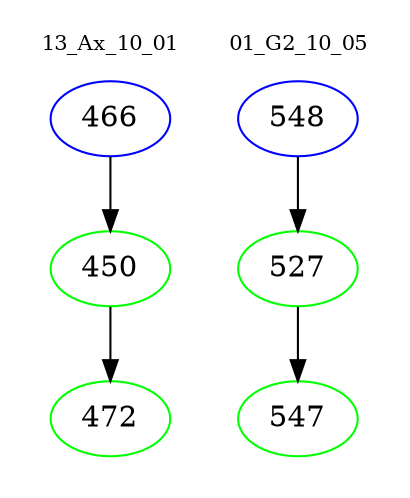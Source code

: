digraph{
subgraph cluster_0 {
color = white
label = "13_Ax_10_01";
fontsize=10;
T0_466 [label="466", color="blue"]
T0_466 -> T0_450 [color="black"]
T0_450 [label="450", color="green"]
T0_450 -> T0_472 [color="black"]
T0_472 [label="472", color="green"]
}
subgraph cluster_1 {
color = white
label = "01_G2_10_05";
fontsize=10;
T1_548 [label="548", color="blue"]
T1_548 -> T1_527 [color="black"]
T1_527 [label="527", color="green"]
T1_527 -> T1_547 [color="black"]
T1_547 [label="547", color="green"]
}
}
